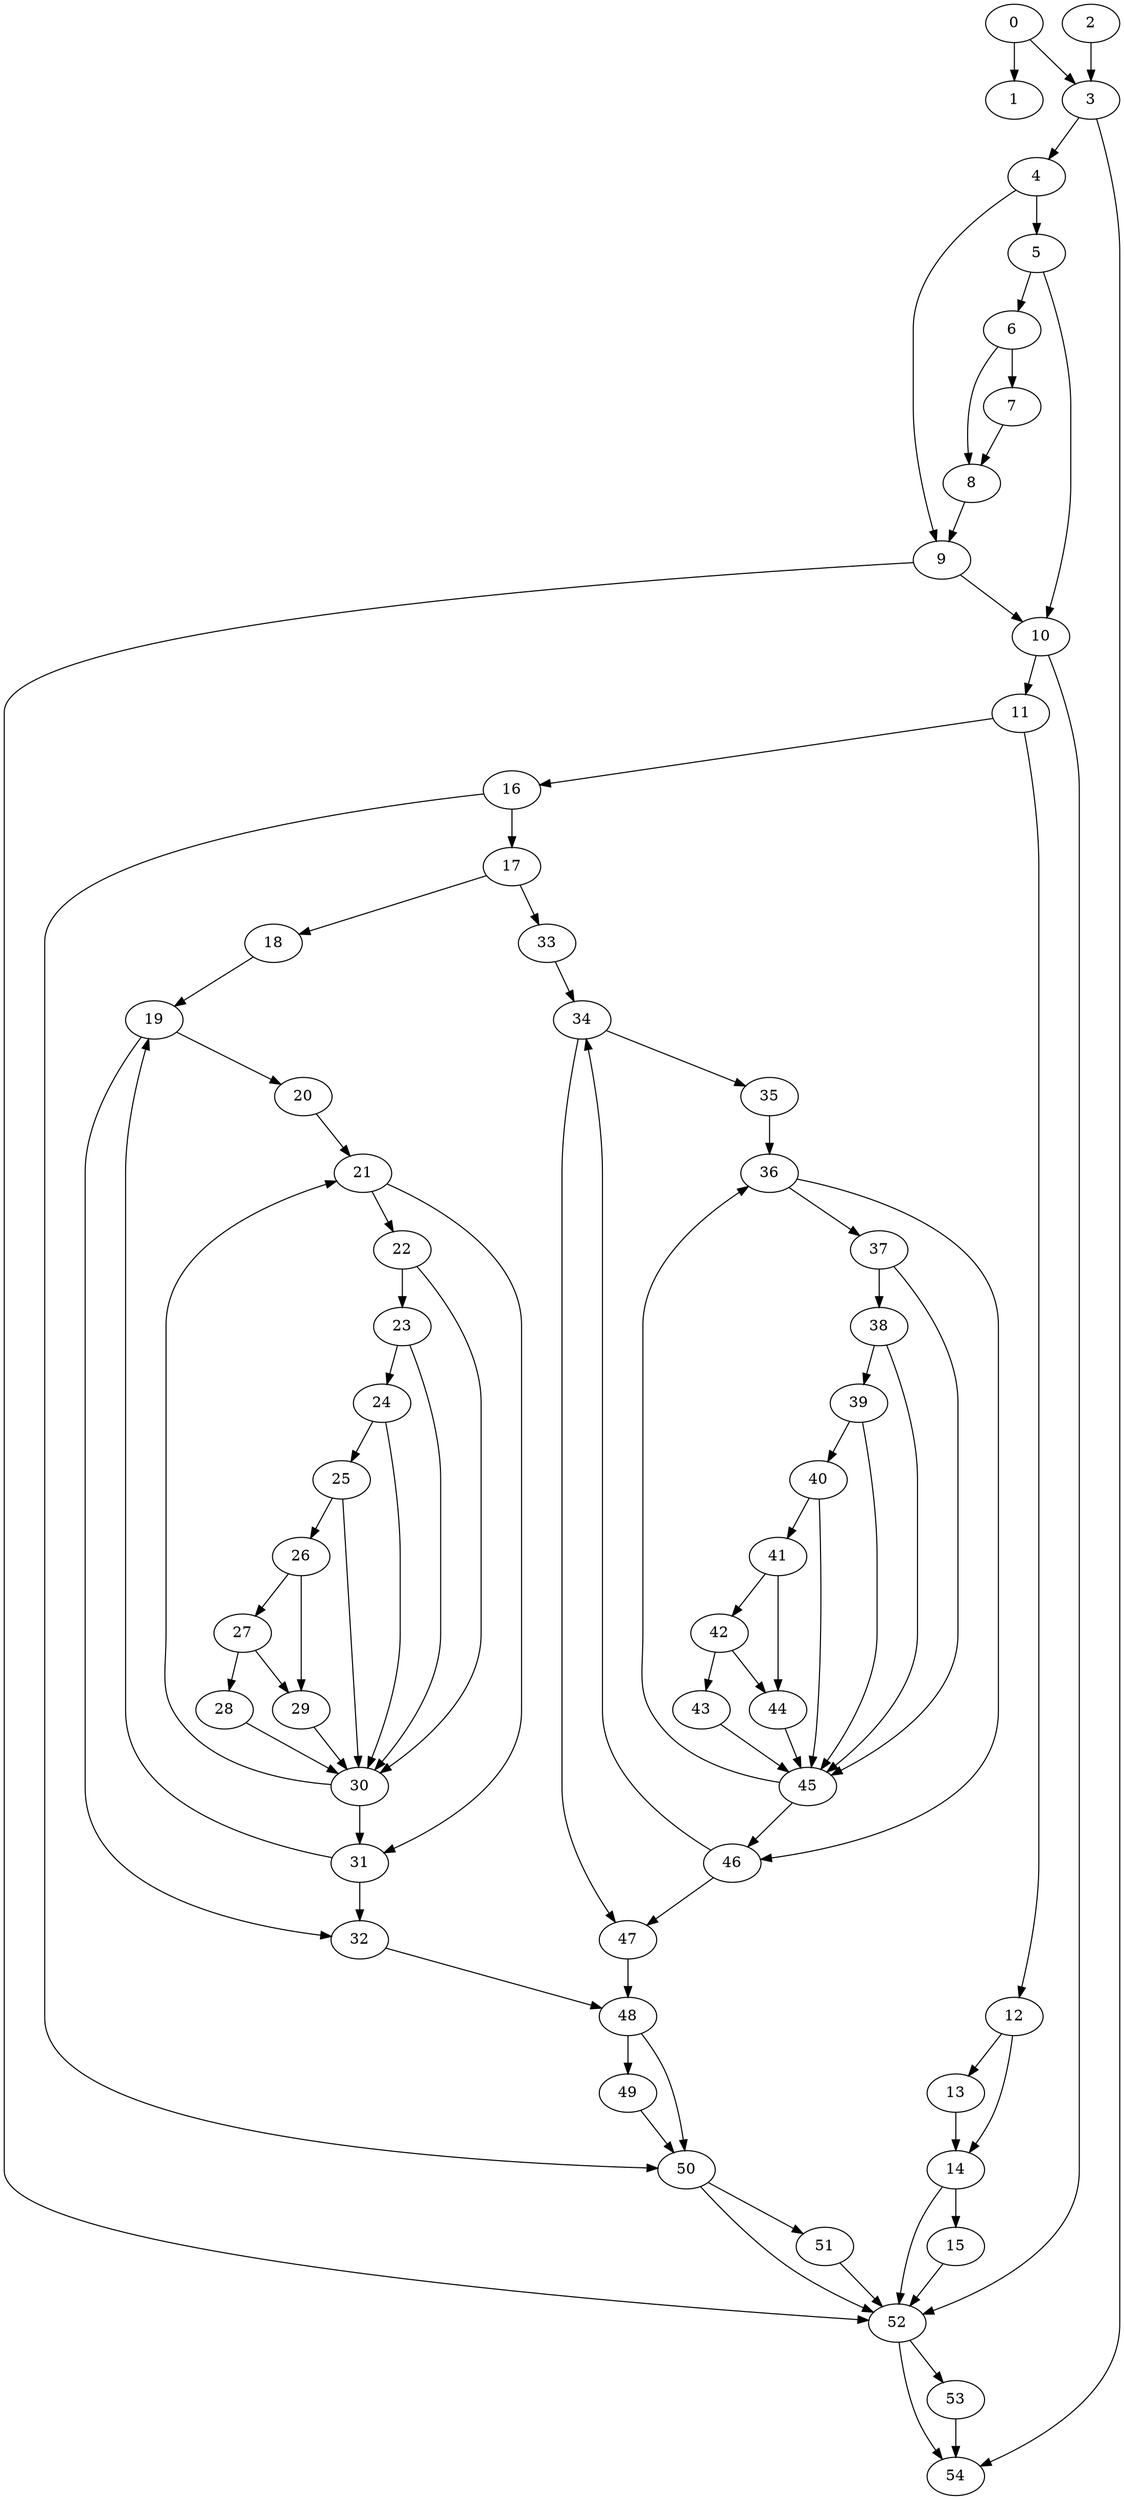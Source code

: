 digraph {
	0
	1
	2
	3
	4
	5
	6
	7
	8
	9
	10
	11
	12
	13
	14
	15
	16
	17
	18
	19
	20
	21
	22
	23
	24
	25
	26
	27
	28
	29
	30
	31
	32
	33
	34
	35
	36
	37
	38
	39
	40
	41
	42
	43
	44
	45
	46
	47
	48
	49
	50
	51
	52
	53
	54
	5 -> 6
	17 -> 18
	4 -> 9
	8 -> 9
	20 -> 21
	30 -> 21
	19 -> 32
	31 -> 32
	37 -> 38
	50 -> 52
	51 -> 52
	9 -> 52
	10 -> 52
	14 -> 52
	15 -> 52
	22 -> 23
	26 -> 29
	27 -> 29
	21 -> 31
	30 -> 31
	35 -> 36
	45 -> 36
	6 -> 8
	7 -> 8
	23 -> 24
	50 -> 51
	39 -> 40
	19 -> 20
	33 -> 34
	46 -> 34
	41 -> 42
	41 -> 44
	42 -> 44
	11 -> 16
	18 -> 19
	31 -> 19
	17 -> 33
	52 -> 53
	38 -> 39
	48 -> 49
	16 -> 50
	48 -> 50
	49 -> 50
	0 -> 1
	21 -> 22
	24 -> 25
	36 -> 37
	44 -> 45
	37 -> 45
	38 -> 45
	39 -> 45
	40 -> 45
	43 -> 45
	3 -> 4
	5 -> 10
	9 -> 10
	22 -> 30
	23 -> 30
	24 -> 30
	25 -> 30
	28 -> 30
	29 -> 30
	34 -> 35
	26 -> 27
	36 -> 46
	45 -> 46
	0 -> 3
	2 -> 3
	4 -> 5
	11 -> 12
	25 -> 26
	12 -> 14
	13 -> 14
	14 -> 15
	32 -> 48
	47 -> 48
	6 -> 7
	27 -> 28
	34 -> 47
	46 -> 47
	10 -> 11
	16 -> 17
	40 -> 41
	3 -> 54
	52 -> 54
	53 -> 54
	12 -> 13
	42 -> 43
}
